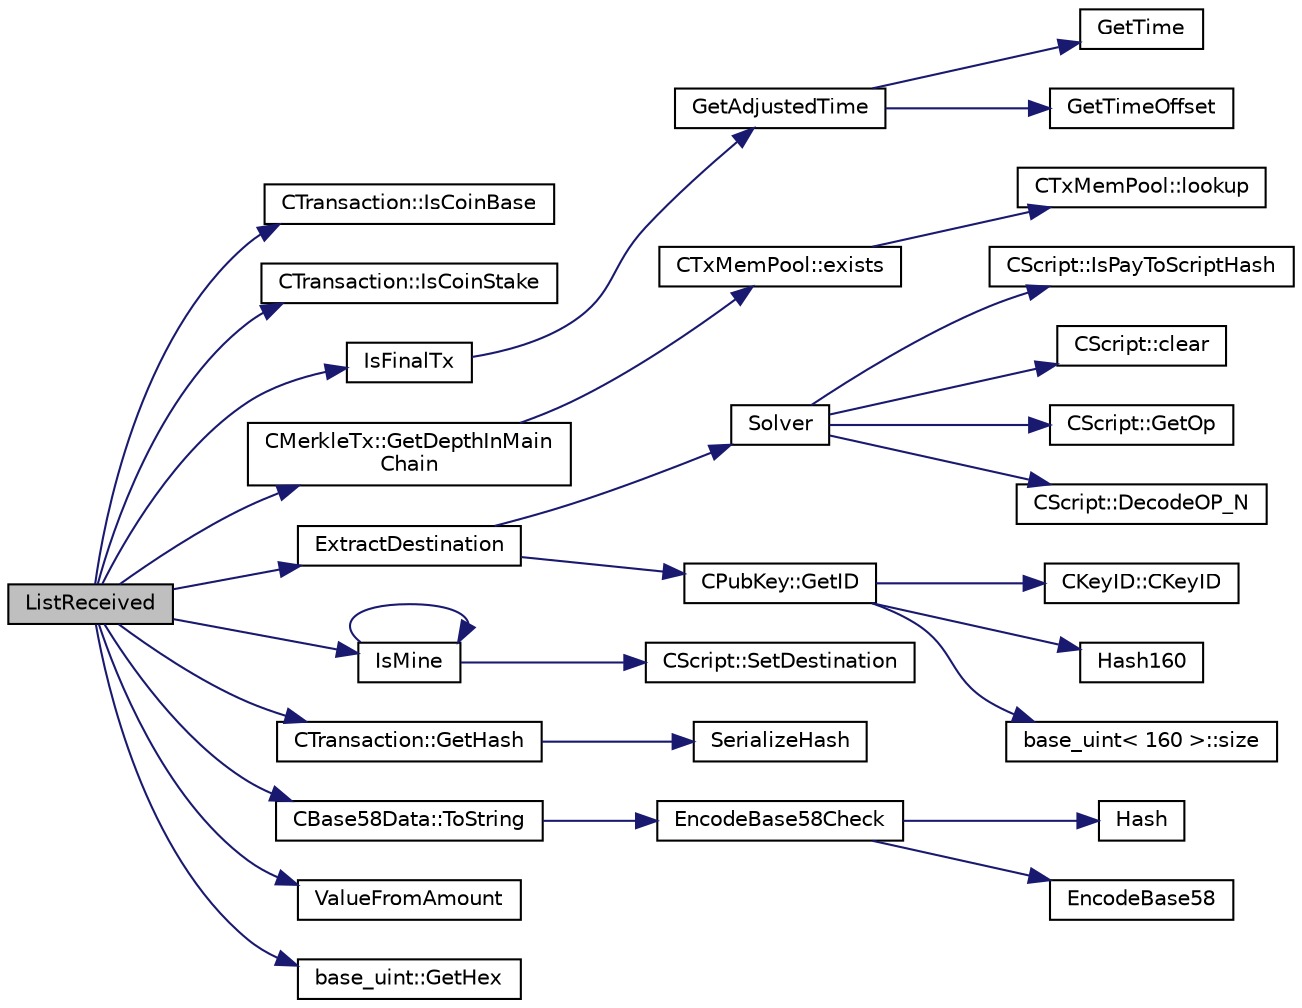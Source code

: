 digraph "ListReceived"
{
  edge [fontname="Helvetica",fontsize="10",labelfontname="Helvetica",labelfontsize="10"];
  node [fontname="Helvetica",fontsize="10",shape=record];
  rankdir="LR";
  Node572 [label="ListReceived",height=0.2,width=0.4,color="black", fillcolor="grey75", style="filled", fontcolor="black"];
  Node572 -> Node573 [color="midnightblue",fontsize="10",style="solid",fontname="Helvetica"];
  Node573 [label="CTransaction::IsCoinBase",height=0.2,width=0.4,color="black", fillcolor="white", style="filled",URL="$df/d43/class_c_transaction.html#a96256e8ac1bf79ad9c057e48c41132dd"];
  Node572 -> Node574 [color="midnightblue",fontsize="10",style="solid",fontname="Helvetica"];
  Node574 [label="CTransaction::IsCoinStake",height=0.2,width=0.4,color="black", fillcolor="white", style="filled",URL="$df/d43/class_c_transaction.html#ace4278a41a296d40dcf5fb2b9cf007ec"];
  Node572 -> Node575 [color="midnightblue",fontsize="10",style="solid",fontname="Helvetica"];
  Node575 [label="IsFinalTx",height=0.2,width=0.4,color="black", fillcolor="white", style="filled",URL="$df/d0a/main_8cpp.html#adc332cd7ac94e639bb4239618341be19"];
  Node575 -> Node576 [color="midnightblue",fontsize="10",style="solid",fontname="Helvetica"];
  Node576 [label="GetAdjustedTime",height=0.2,width=0.4,color="black", fillcolor="white", style="filled",URL="$df/d2d/util_8cpp.html#a09f81b9c7650f898cf3cf305b87547e6"];
  Node576 -> Node577 [color="midnightblue",fontsize="10",style="solid",fontname="Helvetica"];
  Node577 [label="GetTime",height=0.2,width=0.4,color="black", fillcolor="white", style="filled",URL="$df/d2d/util_8cpp.html#a46fac5fba8ba905b5f9acb364f5d8c6f"];
  Node576 -> Node578 [color="midnightblue",fontsize="10",style="solid",fontname="Helvetica"];
  Node578 [label="GetTimeOffset",height=0.2,width=0.4,color="black", fillcolor="white", style="filled",URL="$df/d2d/util_8cpp.html#a50ca5344c75631267633f15cfe5e983e"];
  Node572 -> Node579 [color="midnightblue",fontsize="10",style="solid",fontname="Helvetica"];
  Node579 [label="CMerkleTx::GetDepthInMain\lChain",height=0.2,width=0.4,color="black", fillcolor="white", style="filled",URL="$d1/dff/class_c_merkle_tx.html#a887a9f1a0b7fc64b43e42cec76b38ef9"];
  Node579 -> Node580 [color="midnightblue",fontsize="10",style="solid",fontname="Helvetica"];
  Node580 [label="CTxMemPool::exists",height=0.2,width=0.4,color="black", fillcolor="white", style="filled",URL="$db/d98/class_c_tx_mem_pool.html#a8b7a13b5289ab839d4460f41a7da9789"];
  Node580 -> Node581 [color="midnightblue",fontsize="10",style="solid",fontname="Helvetica"];
  Node581 [label="CTxMemPool::lookup",height=0.2,width=0.4,color="black", fillcolor="white", style="filled",URL="$db/d98/class_c_tx_mem_pool.html#ad6d9966cdeb4b6586f7186e709b4e77e"];
  Node572 -> Node582 [color="midnightblue",fontsize="10",style="solid",fontname="Helvetica"];
  Node582 [label="ExtractDestination",height=0.2,width=0.4,color="black", fillcolor="white", style="filled",URL="$dd/d0f/script_8cpp.html#a951f7e601746ae076afdf3169ecca2fc"];
  Node582 -> Node583 [color="midnightblue",fontsize="10",style="solid",fontname="Helvetica"];
  Node583 [label="Solver",height=0.2,width=0.4,color="black", fillcolor="white", style="filled",URL="$dd/d0f/script_8cpp.html#a6ee6be50bff44464e905680c6fcee6dc"];
  Node583 -> Node584 [color="midnightblue",fontsize="10",style="solid",fontname="Helvetica"];
  Node584 [label="CScript::IsPayToScriptHash",height=0.2,width=0.4,color="black", fillcolor="white", style="filled",URL="$d9/d4b/class_c_script.html#a0c3729c606d318923dc06f95d85a0971"];
  Node583 -> Node585 [color="midnightblue",fontsize="10",style="solid",fontname="Helvetica"];
  Node585 [label="CScript::clear",height=0.2,width=0.4,color="black", fillcolor="white", style="filled",URL="$d9/d4b/class_c_script.html#a7b2baf842621f07c4939408acf63377c"];
  Node583 -> Node586 [color="midnightblue",fontsize="10",style="solid",fontname="Helvetica"];
  Node586 [label="CScript::GetOp",height=0.2,width=0.4,color="black", fillcolor="white", style="filled",URL="$d9/d4b/class_c_script.html#a94635ed93d8d244ec3acfa83f9ecfe5f"];
  Node583 -> Node587 [color="midnightblue",fontsize="10",style="solid",fontname="Helvetica"];
  Node587 [label="CScript::DecodeOP_N",height=0.2,width=0.4,color="black", fillcolor="white", style="filled",URL="$d9/d4b/class_c_script.html#a7f975fca06b3e9a17da8ba23c7647e2e"];
  Node582 -> Node588 [color="midnightblue",fontsize="10",style="solid",fontname="Helvetica"];
  Node588 [label="CPubKey::GetID",height=0.2,width=0.4,color="black", fillcolor="white", style="filled",URL="$da/d4e/class_c_pub_key.html#a2675f7e6f72eff68e7a5227289feb021"];
  Node588 -> Node589 [color="midnightblue",fontsize="10",style="solid",fontname="Helvetica"];
  Node589 [label="CKeyID::CKeyID",height=0.2,width=0.4,color="black", fillcolor="white", style="filled",URL="$dd/d88/class_c_key_i_d.html#a01dbd3c37820a2ffe89d106c6a7cf53d"];
  Node588 -> Node590 [color="midnightblue",fontsize="10",style="solid",fontname="Helvetica"];
  Node590 [label="Hash160",height=0.2,width=0.4,color="black", fillcolor="white", style="filled",URL="$db/dfb/hash_8h.html#a4490f70ddae16e9e48460a0416a48a6b"];
  Node588 -> Node591 [color="midnightblue",fontsize="10",style="solid",fontname="Helvetica"];
  Node591 [label="base_uint\< 160 \>::size",height=0.2,width=0.4,color="black", fillcolor="white", style="filled",URL="$da/df7/classbase__uint.html#a1f49b034e686269601ea89b0319b8004"];
  Node572 -> Node592 [color="midnightblue",fontsize="10",style="solid",fontname="Helvetica"];
  Node592 [label="IsMine",height=0.2,width=0.4,color="black", fillcolor="white", style="filled",URL="$dd/d0f/script_8cpp.html#adc59cf67d903c1ba1ef225561b85bfce"];
  Node592 -> Node593 [color="midnightblue",fontsize="10",style="solid",fontname="Helvetica"];
  Node593 [label="CScript::SetDestination",height=0.2,width=0.4,color="black", fillcolor="white", style="filled",URL="$d9/d4b/class_c_script.html#ad1b5a9077241aa06116040c4f1b7c31e"];
  Node592 -> Node592 [color="midnightblue",fontsize="10",style="solid",fontname="Helvetica"];
  Node572 -> Node594 [color="midnightblue",fontsize="10",style="solid",fontname="Helvetica"];
  Node594 [label="CTransaction::GetHash",height=0.2,width=0.4,color="black", fillcolor="white", style="filled",URL="$df/d43/class_c_transaction.html#a0b46d80e82ca324e82c2ce3fc1492bfa"];
  Node594 -> Node595 [color="midnightblue",fontsize="10",style="solid",fontname="Helvetica"];
  Node595 [label="SerializeHash",height=0.2,width=0.4,color="black", fillcolor="white", style="filled",URL="$db/dfb/hash_8h.html#a6de694e43f17c62025c6883965b65e63"];
  Node572 -> Node596 [color="midnightblue",fontsize="10",style="solid",fontname="Helvetica"];
  Node596 [label="CBase58Data::ToString",height=0.2,width=0.4,color="black", fillcolor="white", style="filled",URL="$d2/d08/class_c_base58_data.html#a7dc91af403ca02694b3247b15604e220"];
  Node596 -> Node597 [color="midnightblue",fontsize="10",style="solid",fontname="Helvetica"];
  Node597 [label="EncodeBase58Check",height=0.2,width=0.4,color="black", fillcolor="white", style="filled",URL="$db/d9c/base58_8cpp.html#ace9a5807ee51604f33044339f073ec76",tooltip="Encode a byte vector into a base58-encoded string, including checksum. "];
  Node597 -> Node598 [color="midnightblue",fontsize="10",style="solid",fontname="Helvetica"];
  Node598 [label="Hash",height=0.2,width=0.4,color="black", fillcolor="white", style="filled",URL="$db/dfb/hash_8h.html#ab3f6c437460137530d86e09c2c102e99"];
  Node597 -> Node599 [color="midnightblue",fontsize="10",style="solid",fontname="Helvetica"];
  Node599 [label="EncodeBase58",height=0.2,width=0.4,color="black", fillcolor="white", style="filled",URL="$db/d9c/base58_8cpp.html#a8d6f0e9d5df175b4966dcede31dc90ad",tooltip="Encode a byte sequence as a base58-encoded string. "];
  Node572 -> Node600 [color="midnightblue",fontsize="10",style="solid",fontname="Helvetica"];
  Node600 [label="ValueFromAmount",height=0.2,width=0.4,color="black", fillcolor="white", style="filled",URL="$d6/d76/rpcserver_8cpp.html#a577ce17add6d7e837a6e0653f8c048a1"];
  Node572 -> Node601 [color="midnightblue",fontsize="10",style="solid",fontname="Helvetica"];
  Node601 [label="base_uint::GetHex",height=0.2,width=0.4,color="black", fillcolor="white", style="filled",URL="$da/df7/classbase__uint.html#ae5e7b7481de91ebead20eebd5d685441"];
}
